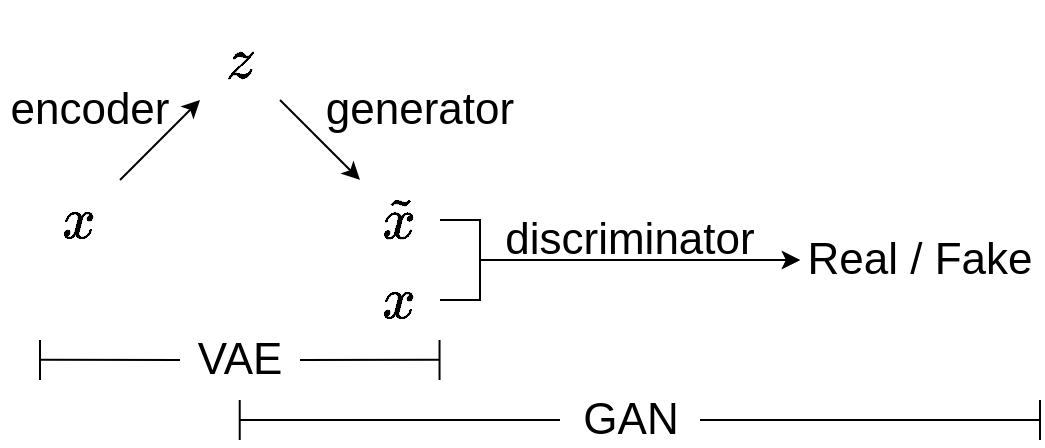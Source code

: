 <mxfile version="13.1.14" type="device"><diagram id="4O8CTs6DpMqTg65heMYE" name="Page-1"><mxGraphModel dx="981" dy="608" grid="1" gridSize="10" guides="1" tooltips="1" connect="1" arrows="1" fold="1" page="1" pageScale="1" pageWidth="827" pageHeight="1169" math="1" shadow="0"><root><mxCell id="0"/><mxCell id="1" parent="0"/><mxCell id="TXzjpsCVfcCez6pdv7cV-10" style="edgeStyle=none;rounded=0;orthogonalLoop=1;jettySize=auto;html=1;exitX=1;exitY=0;exitDx=0;exitDy=0;entryX=0;entryY=1;entryDx=0;entryDy=0;fontSize=25;" edge="1" parent="1" source="TXzjpsCVfcCez6pdv7cV-5" target="TXzjpsCVfcCez6pdv7cV-6"><mxGeometry relative="1" as="geometry"/></mxCell><mxCell id="TXzjpsCVfcCez6pdv7cV-5" value="\(x\)" style="text;html=1;strokeColor=none;fillColor=none;align=center;verticalAlign=middle;whiteSpace=wrap;rounded=0;fontSize=25;" vertex="1" parent="1"><mxGeometry x="200" y="200" width="40" height="40" as="geometry"/></mxCell><mxCell id="TXzjpsCVfcCez6pdv7cV-17" style="rounded=0;orthogonalLoop=1;jettySize=auto;html=1;exitX=1;exitY=1;exitDx=0;exitDy=0;entryX=0;entryY=0;entryDx=0;entryDy=0;strokeColor=#000000;fontSize=22;" edge="1" parent="1" source="TXzjpsCVfcCez6pdv7cV-6" target="TXzjpsCVfcCez6pdv7cV-8"><mxGeometry relative="1" as="geometry"/></mxCell><mxCell id="TXzjpsCVfcCez6pdv7cV-6" value="\(z\)" style="text;html=1;strokeColor=none;fillColor=none;align=center;verticalAlign=middle;whiteSpace=wrap;rounded=0;fontSize=25;" vertex="1" parent="1"><mxGeometry x="280" y="120" width="40" height="40" as="geometry"/></mxCell><mxCell id="TXzjpsCVfcCez6pdv7cV-15" style="edgeStyle=orthogonalEdgeStyle;rounded=0;orthogonalLoop=1;jettySize=auto;html=1;exitX=1;exitY=0.5;exitDx=0;exitDy=0;entryX=0;entryY=0.5;entryDx=0;entryDy=0;strokeColor=#000000;fontSize=22;" edge="1" parent="1" source="TXzjpsCVfcCez6pdv7cV-7" target="TXzjpsCVfcCez6pdv7cV-13"><mxGeometry relative="1" as="geometry"><Array as="points"><mxPoint x="420" y="260"/><mxPoint x="420" y="240"/></Array></mxGeometry></mxCell><mxCell id="TXzjpsCVfcCez6pdv7cV-7" value="\(x\)" style="text;html=1;strokeColor=none;fillColor=none;align=center;verticalAlign=middle;whiteSpace=wrap;rounded=0;fontSize=25;" vertex="1" parent="1"><mxGeometry x="360" y="240" width="40" height="40" as="geometry"/></mxCell><mxCell id="TXzjpsCVfcCez6pdv7cV-14" style="rounded=0;orthogonalLoop=1;jettySize=auto;html=1;exitX=1;exitY=0.5;exitDx=0;exitDy=0;fontSize=22;strokeColor=#000000;edgeStyle=orthogonalEdgeStyle;entryX=0;entryY=0.5;entryDx=0;entryDy=0;" edge="1" parent="1" source="TXzjpsCVfcCez6pdv7cV-8" target="TXzjpsCVfcCez6pdv7cV-13"><mxGeometry relative="1" as="geometry"><mxPoint x="540" y="240" as="targetPoint"/><Array as="points"><mxPoint x="420" y="220"/><mxPoint x="420" y="240"/></Array></mxGeometry></mxCell><mxCell id="TXzjpsCVfcCez6pdv7cV-8" value="\(\tilde{x}\)" style="text;html=1;strokeColor=none;fillColor=none;align=center;verticalAlign=middle;whiteSpace=wrap;rounded=0;fontSize=25;" vertex="1" parent="1"><mxGeometry x="360" y="200" width="40" height="40" as="geometry"/></mxCell><mxCell id="TXzjpsCVfcCez6pdv7cV-13" value="Real / Fake" style="text;html=1;strokeColor=none;fillColor=none;align=center;verticalAlign=middle;whiteSpace=wrap;rounded=0;fontSize=22;" vertex="1" parent="1"><mxGeometry x="580" y="220" width="120" height="40" as="geometry"/></mxCell><mxCell id="TXzjpsCVfcCez6pdv7cV-16" value="discriminator" style="text;html=1;strokeColor=none;fillColor=none;align=center;verticalAlign=middle;whiteSpace=wrap;rounded=0;fontSize=22;" vertex="1" parent="1"><mxGeometry x="430" y="220" width="130" height="20" as="geometry"/></mxCell><mxCell id="TXzjpsCVfcCez6pdv7cV-18" value="generator" style="text;html=1;strokeColor=none;fillColor=none;align=center;verticalAlign=middle;whiteSpace=wrap;rounded=0;fontSize=22;" vertex="1" parent="1"><mxGeometry x="340" y="150" width="100" height="30" as="geometry"/></mxCell><mxCell id="TXzjpsCVfcCez6pdv7cV-19" value="encoder" style="text;html=1;strokeColor=none;fillColor=none;align=center;verticalAlign=middle;whiteSpace=wrap;rounded=0;fontSize=22;" vertex="1" parent="1"><mxGeometry x="180" y="150" width="90" height="30" as="geometry"/></mxCell><mxCell id="TXzjpsCVfcCez6pdv7cV-21" value="" style="endArrow=none;html=1;strokeColor=#000000;fontSize=22;" edge="1" parent="1"><mxGeometry width="50" height="50" relative="1" as="geometry"><mxPoint x="200" y="300" as="sourcePoint"/><mxPoint x="200" y="280" as="targetPoint"/></mxGeometry></mxCell><mxCell id="TXzjpsCVfcCez6pdv7cV-22" value="" style="endArrow=none;html=1;strokeColor=#000000;fontSize=22;" edge="1" parent="1"><mxGeometry width="50" height="50" relative="1" as="geometry"><mxPoint x="200" y="289.88" as="sourcePoint"/><mxPoint x="270" y="290" as="targetPoint"/></mxGeometry></mxCell><mxCell id="TXzjpsCVfcCez6pdv7cV-23" value="VAE" style="text;html=1;strokeColor=none;fillColor=none;align=center;verticalAlign=middle;whiteSpace=wrap;rounded=0;fontSize=22;" vertex="1" parent="1"><mxGeometry x="280" y="280" width="40" height="20" as="geometry"/></mxCell><mxCell id="TXzjpsCVfcCez6pdv7cV-24" value="" style="endArrow=none;html=1;strokeColor=#000000;fontSize=22;" edge="1" parent="1"><mxGeometry width="50" height="50" relative="1" as="geometry"><mxPoint x="330" y="290" as="sourcePoint"/><mxPoint x="400" y="289.88" as="targetPoint"/></mxGeometry></mxCell><mxCell id="TXzjpsCVfcCez6pdv7cV-25" value="" style="endArrow=none;html=1;strokeColor=#000000;fontSize=22;" edge="1" parent="1"><mxGeometry width="50" height="50" relative="1" as="geometry"><mxPoint x="399.77" y="300" as="sourcePoint"/><mxPoint x="399.77" y="280" as="targetPoint"/></mxGeometry></mxCell><mxCell id="TXzjpsCVfcCez6pdv7cV-30" value="" style="endArrow=none;html=1;strokeColor=#000000;fontSize=22;" edge="1" parent="1"><mxGeometry width="50" height="50" relative="1" as="geometry"><mxPoint x="299.86" y="330" as="sourcePoint"/><mxPoint x="299.86" y="310" as="targetPoint"/></mxGeometry></mxCell><mxCell id="TXzjpsCVfcCez6pdv7cV-31" value="" style="endArrow=none;html=1;strokeColor=#000000;fontSize=22;" edge="1" parent="1"><mxGeometry width="50" height="50" relative="1" as="geometry"><mxPoint x="300" y="320" as="sourcePoint"/><mxPoint x="460" y="320" as="targetPoint"/></mxGeometry></mxCell><mxCell id="TXzjpsCVfcCez6pdv7cV-32" value="GAN" style="text;html=1;strokeColor=none;fillColor=none;align=center;verticalAlign=middle;whiteSpace=wrap;rounded=0;fontSize=22;" vertex="1" parent="1"><mxGeometry x="467.5" y="310" width="55" height="20" as="geometry"/></mxCell><mxCell id="TXzjpsCVfcCez6pdv7cV-33" value="" style="endArrow=none;html=1;strokeColor=#000000;fontSize=22;" edge="1" parent="1"><mxGeometry width="50" height="50" relative="1" as="geometry"><mxPoint x="530" y="320" as="sourcePoint"/><mxPoint x="700" y="320" as="targetPoint"/></mxGeometry></mxCell><mxCell id="TXzjpsCVfcCez6pdv7cV-34" value="" style="endArrow=none;html=1;strokeColor=#000000;fontSize=22;" edge="1" parent="1"><mxGeometry width="50" height="50" relative="1" as="geometry"><mxPoint x="700" y="330" as="sourcePoint"/><mxPoint x="700" y="310" as="targetPoint"/></mxGeometry></mxCell></root></mxGraphModel></diagram></mxfile>